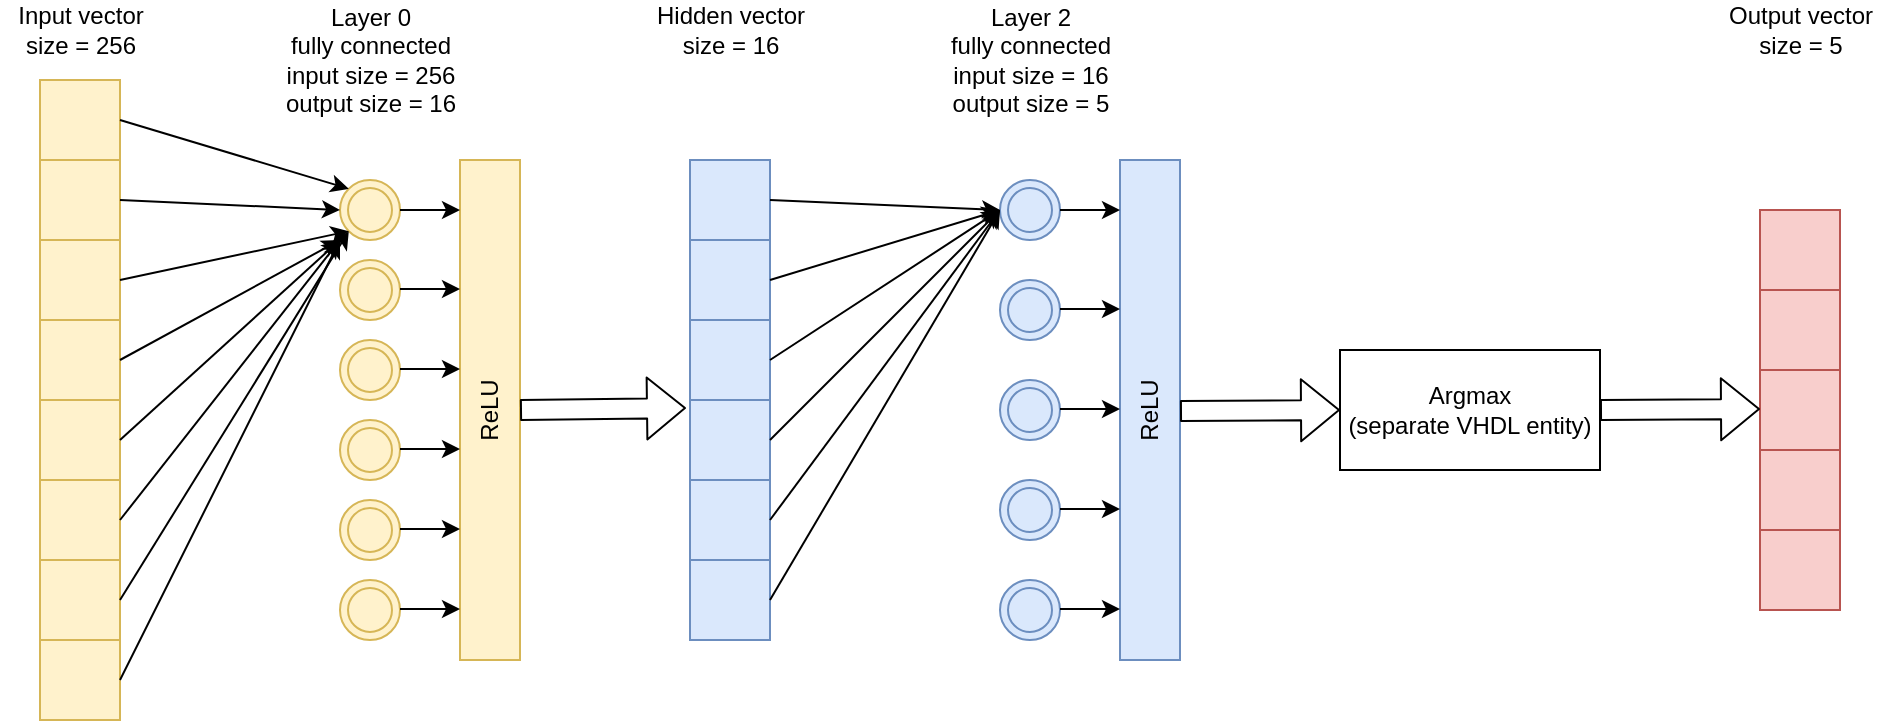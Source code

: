 <mxfile version="14.6.13" type="device"><diagram id="pc6-rknHq97r1MKkfZAQ" name="Page-1"><mxGraphModel dx="1350" dy="816" grid="1" gridSize="10" guides="1" tooltips="1" connect="1" arrows="1" fold="1" page="1" pageScale="1" pageWidth="850" pageHeight="1100" math="0" shadow="0"><root><mxCell id="0"/><mxCell id="1" parent="0"/><mxCell id="2wXYOmHjMX7mniZYR1fS-1" value="" style="shape=table;html=1;whiteSpace=wrap;startSize=0;container=1;collapsible=0;childLayout=tableLayout;rowLines=1;fixedRows=0;fillColor=#fff2cc;strokeColor=#d6b656;" vertex="1" parent="1"><mxGeometry x="80" y="360" width="40" height="320" as="geometry"/></mxCell><mxCell id="2wXYOmHjMX7mniZYR1fS-2" value="" style="shape=partialRectangle;html=1;whiteSpace=wrap;collapsible=0;dropTarget=0;pointerEvents=0;fillColor=none;top=0;left=0;bottom=0;right=0;points=[[0,0.5],[1,0.5]];portConstraint=eastwest;" vertex="1" parent="2wXYOmHjMX7mniZYR1fS-1"><mxGeometry width="40" height="40" as="geometry"/></mxCell><mxCell id="2wXYOmHjMX7mniZYR1fS-3" value="" style="shape=partialRectangle;html=1;whiteSpace=wrap;connectable=0;fillColor=none;top=0;left=0;bottom=0;right=0;overflow=hidden;" vertex="1" parent="2wXYOmHjMX7mniZYR1fS-2"><mxGeometry width="40" height="40" as="geometry"/></mxCell><mxCell id="2wXYOmHjMX7mniZYR1fS-6" value="" style="shape=partialRectangle;html=1;whiteSpace=wrap;collapsible=0;dropTarget=0;pointerEvents=0;fillColor=none;top=0;left=0;bottom=0;right=0;points=[[0,0.5],[1,0.5]];portConstraint=eastwest;" vertex="1" parent="2wXYOmHjMX7mniZYR1fS-1"><mxGeometry y="40" width="40" height="40" as="geometry"/></mxCell><mxCell id="2wXYOmHjMX7mniZYR1fS-7" value="" style="shape=partialRectangle;html=1;whiteSpace=wrap;connectable=0;fillColor=none;top=0;left=0;bottom=0;right=0;overflow=hidden;" vertex="1" parent="2wXYOmHjMX7mniZYR1fS-6"><mxGeometry width="40" height="40" as="geometry"/></mxCell><mxCell id="2wXYOmHjMX7mniZYR1fS-14" style="shape=partialRectangle;html=1;whiteSpace=wrap;collapsible=0;dropTarget=0;pointerEvents=0;fillColor=none;top=0;left=0;bottom=0;right=0;points=[[0,0.5],[1,0.5]];portConstraint=eastwest;" vertex="1" parent="2wXYOmHjMX7mniZYR1fS-1"><mxGeometry y="80" width="40" height="40" as="geometry"/></mxCell><mxCell id="2wXYOmHjMX7mniZYR1fS-15" style="shape=partialRectangle;html=1;whiteSpace=wrap;connectable=0;fillColor=none;top=0;left=0;bottom=0;right=0;overflow=hidden;" vertex="1" parent="2wXYOmHjMX7mniZYR1fS-14"><mxGeometry width="40" height="40" as="geometry"/></mxCell><mxCell id="2wXYOmHjMX7mniZYR1fS-16" style="shape=partialRectangle;html=1;whiteSpace=wrap;collapsible=0;dropTarget=0;pointerEvents=0;fillColor=none;top=0;left=0;bottom=0;right=0;points=[[0,0.5],[1,0.5]];portConstraint=eastwest;" vertex="1" parent="2wXYOmHjMX7mniZYR1fS-1"><mxGeometry y="120" width="40" height="40" as="geometry"/></mxCell><mxCell id="2wXYOmHjMX7mniZYR1fS-17" style="shape=partialRectangle;html=1;whiteSpace=wrap;connectable=0;fillColor=none;top=0;left=0;bottom=0;right=0;overflow=hidden;" vertex="1" parent="2wXYOmHjMX7mniZYR1fS-16"><mxGeometry width="40" height="40" as="geometry"/></mxCell><mxCell id="2wXYOmHjMX7mniZYR1fS-18" style="shape=partialRectangle;html=1;whiteSpace=wrap;collapsible=0;dropTarget=0;pointerEvents=0;fillColor=none;top=0;left=0;bottom=0;right=0;points=[[0,0.5],[1,0.5]];portConstraint=eastwest;" vertex="1" parent="2wXYOmHjMX7mniZYR1fS-1"><mxGeometry y="160" width="40" height="40" as="geometry"/></mxCell><mxCell id="2wXYOmHjMX7mniZYR1fS-19" style="shape=partialRectangle;html=1;whiteSpace=wrap;connectable=0;fillColor=none;top=0;left=0;bottom=0;right=0;overflow=hidden;" vertex="1" parent="2wXYOmHjMX7mniZYR1fS-18"><mxGeometry width="40" height="40" as="geometry"/></mxCell><mxCell id="2wXYOmHjMX7mniZYR1fS-20" style="shape=partialRectangle;html=1;whiteSpace=wrap;collapsible=0;dropTarget=0;pointerEvents=0;fillColor=none;top=0;left=0;bottom=0;right=0;points=[[0,0.5],[1,0.5]];portConstraint=eastwest;" vertex="1" parent="2wXYOmHjMX7mniZYR1fS-1"><mxGeometry y="200" width="40" height="40" as="geometry"/></mxCell><mxCell id="2wXYOmHjMX7mniZYR1fS-21" style="shape=partialRectangle;html=1;whiteSpace=wrap;connectable=0;fillColor=none;top=0;left=0;bottom=0;right=0;overflow=hidden;" vertex="1" parent="2wXYOmHjMX7mniZYR1fS-20"><mxGeometry width="40" height="40" as="geometry"/></mxCell><mxCell id="2wXYOmHjMX7mniZYR1fS-22" style="shape=partialRectangle;html=1;whiteSpace=wrap;collapsible=0;dropTarget=0;pointerEvents=0;fillColor=none;top=0;left=0;bottom=0;right=0;points=[[0,0.5],[1,0.5]];portConstraint=eastwest;" vertex="1" parent="2wXYOmHjMX7mniZYR1fS-1"><mxGeometry y="240" width="40" height="40" as="geometry"/></mxCell><mxCell id="2wXYOmHjMX7mniZYR1fS-23" style="shape=partialRectangle;html=1;whiteSpace=wrap;connectable=0;fillColor=none;top=0;left=0;bottom=0;right=0;overflow=hidden;" vertex="1" parent="2wXYOmHjMX7mniZYR1fS-22"><mxGeometry width="40" height="40" as="geometry"/></mxCell><mxCell id="2wXYOmHjMX7mniZYR1fS-10" value="" style="shape=partialRectangle;html=1;whiteSpace=wrap;collapsible=0;dropTarget=0;pointerEvents=0;fillColor=none;top=0;left=0;bottom=0;right=0;points=[[0,0.5],[1,0.5]];portConstraint=eastwest;" vertex="1" parent="2wXYOmHjMX7mniZYR1fS-1"><mxGeometry y="280" width="40" height="40" as="geometry"/></mxCell><mxCell id="2wXYOmHjMX7mniZYR1fS-11" value="" style="shape=partialRectangle;html=1;whiteSpace=wrap;connectable=0;fillColor=none;top=0;left=0;bottom=0;right=0;overflow=hidden;" vertex="1" parent="2wXYOmHjMX7mniZYR1fS-10"><mxGeometry width="40" height="40" as="geometry"/></mxCell><mxCell id="2wXYOmHjMX7mniZYR1fS-24" value="Input vector&lt;br&gt;size = 256" style="text;html=1;align=center;verticalAlign=middle;resizable=0;points=[];autosize=1;strokeColor=none;" vertex="1" parent="1"><mxGeometry x="60" y="320" width="80" height="30" as="geometry"/></mxCell><mxCell id="2wXYOmHjMX7mniZYR1fS-25" value="" style="ellipse;shape=doubleEllipse;whiteSpace=wrap;html=1;aspect=fixed;fillColor=#fff2cc;strokeColor=#d6b656;" vertex="1" parent="1"><mxGeometry x="230" y="410" width="30" height="30" as="geometry"/></mxCell><mxCell id="2wXYOmHjMX7mniZYR1fS-26" value="" style="ellipse;shape=doubleEllipse;whiteSpace=wrap;html=1;aspect=fixed;fillColor=#fff2cc;strokeColor=#d6b656;" vertex="1" parent="1"><mxGeometry x="230" y="450" width="30" height="30" as="geometry"/></mxCell><mxCell id="2wXYOmHjMX7mniZYR1fS-27" value="" style="ellipse;shape=doubleEllipse;whiteSpace=wrap;html=1;aspect=fixed;fillColor=#fff2cc;strokeColor=#d6b656;" vertex="1" parent="1"><mxGeometry x="230" y="490" width="30" height="30" as="geometry"/></mxCell><mxCell id="2wXYOmHjMX7mniZYR1fS-28" value="" style="ellipse;shape=doubleEllipse;whiteSpace=wrap;html=1;aspect=fixed;fillColor=#fff2cc;strokeColor=#d6b656;" vertex="1" parent="1"><mxGeometry x="230" y="530" width="30" height="30" as="geometry"/></mxCell><mxCell id="2wXYOmHjMX7mniZYR1fS-29" value="" style="ellipse;shape=doubleEllipse;whiteSpace=wrap;html=1;aspect=fixed;fillColor=#fff2cc;strokeColor=#d6b656;" vertex="1" parent="1"><mxGeometry x="230" y="570" width="30" height="30" as="geometry"/></mxCell><mxCell id="2wXYOmHjMX7mniZYR1fS-30" value="" style="ellipse;shape=doubleEllipse;whiteSpace=wrap;html=1;aspect=fixed;fillColor=#fff2cc;strokeColor=#d6b656;" vertex="1" parent="1"><mxGeometry x="230" y="610" width="30" height="30" as="geometry"/></mxCell><mxCell id="2wXYOmHjMX7mniZYR1fS-31" value="" style="endArrow=classic;html=1;exitX=1;exitY=0.5;exitDx=0;exitDy=0;entryX=0;entryY=0;entryDx=0;entryDy=0;" edge="1" parent="1" source="2wXYOmHjMX7mniZYR1fS-2" target="2wXYOmHjMX7mniZYR1fS-25"><mxGeometry width="50" height="50" relative="1" as="geometry"><mxPoint x="400" y="440" as="sourcePoint"/><mxPoint x="450" y="390" as="targetPoint"/></mxGeometry></mxCell><mxCell id="2wXYOmHjMX7mniZYR1fS-32" value="" style="endArrow=classic;html=1;exitX=1;exitY=0.5;exitDx=0;exitDy=0;entryX=0;entryY=0.5;entryDx=0;entryDy=0;" edge="1" parent="1" source="2wXYOmHjMX7mniZYR1fS-6" target="2wXYOmHjMX7mniZYR1fS-25"><mxGeometry width="50" height="50" relative="1" as="geometry"><mxPoint x="130" y="390" as="sourcePoint"/><mxPoint x="244.393" y="424.393" as="targetPoint"/></mxGeometry></mxCell><mxCell id="2wXYOmHjMX7mniZYR1fS-33" value="" style="endArrow=classic;html=1;exitX=1;exitY=0.5;exitDx=0;exitDy=0;entryX=0;entryY=1;entryDx=0;entryDy=0;" edge="1" parent="1" source="2wXYOmHjMX7mniZYR1fS-14" target="2wXYOmHjMX7mniZYR1fS-25"><mxGeometry width="50" height="50" relative="1" as="geometry"><mxPoint x="140" y="400" as="sourcePoint"/><mxPoint x="254.393" y="434.393" as="targetPoint"/></mxGeometry></mxCell><mxCell id="2wXYOmHjMX7mniZYR1fS-34" value="" style="endArrow=classic;html=1;exitX=1;exitY=0.5;exitDx=0;exitDy=0;" edge="1" parent="1" source="2wXYOmHjMX7mniZYR1fS-16"><mxGeometry width="50" height="50" relative="1" as="geometry"><mxPoint x="130" y="470" as="sourcePoint"/><mxPoint x="230" y="440" as="targetPoint"/></mxGeometry></mxCell><mxCell id="2wXYOmHjMX7mniZYR1fS-35" value="" style="endArrow=classic;html=1;exitX=1;exitY=0.5;exitDx=0;exitDy=0;" edge="1" parent="1" source="2wXYOmHjMX7mniZYR1fS-18"><mxGeometry width="50" height="50" relative="1" as="geometry"><mxPoint x="140" y="480" as="sourcePoint"/><mxPoint x="230" y="440" as="targetPoint"/></mxGeometry></mxCell><mxCell id="2wXYOmHjMX7mniZYR1fS-36" value="" style="endArrow=classic;html=1;exitX=1;exitY=0.5;exitDx=0;exitDy=0;" edge="1" parent="1" source="2wXYOmHjMX7mniZYR1fS-20"><mxGeometry width="50" height="50" relative="1" as="geometry"><mxPoint x="150" y="490" as="sourcePoint"/><mxPoint x="230" y="440" as="targetPoint"/></mxGeometry></mxCell><mxCell id="2wXYOmHjMX7mniZYR1fS-37" value="" style="endArrow=classic;html=1;exitX=1;exitY=0.5;exitDx=0;exitDy=0;entryX=0;entryY=1;entryDx=0;entryDy=0;" edge="1" parent="1" source="2wXYOmHjMX7mniZYR1fS-22" target="2wXYOmHjMX7mniZYR1fS-25"><mxGeometry width="50" height="50" relative="1" as="geometry"><mxPoint x="160" y="450" as="sourcePoint"/><mxPoint x="274.393" y="425.607" as="targetPoint"/></mxGeometry></mxCell><mxCell id="2wXYOmHjMX7mniZYR1fS-38" value="" style="endArrow=classic;html=1;exitX=1;exitY=0.5;exitDx=0;exitDy=0;" edge="1" parent="1" source="2wXYOmHjMX7mniZYR1fS-10"><mxGeometry width="50" height="50" relative="1" as="geometry"><mxPoint x="170" y="510" as="sourcePoint"/><mxPoint x="230" y="440" as="targetPoint"/></mxGeometry></mxCell><mxCell id="2wXYOmHjMX7mniZYR1fS-39" value="Layer 0&lt;br&gt;fully connected&lt;br&gt;input size = 256&lt;br&gt;output size = 16" style="text;html=1;align=center;verticalAlign=middle;resizable=0;points=[];autosize=1;strokeColor=none;" vertex="1" parent="1"><mxGeometry x="195" y="320" width="100" height="60" as="geometry"/></mxCell><mxCell id="2wXYOmHjMX7mniZYR1fS-40" value="" style="shape=table;html=1;whiteSpace=wrap;startSize=0;container=1;collapsible=0;childLayout=tableLayout;rowLines=1;fixedRows=0;fillColor=#dae8fc;strokeColor=#6c8ebf;" vertex="1" parent="1"><mxGeometry x="405" y="400" width="40" height="240" as="geometry"/></mxCell><mxCell id="2wXYOmHjMX7mniZYR1fS-41" value="" style="shape=partialRectangle;html=1;whiteSpace=wrap;collapsible=0;dropTarget=0;pointerEvents=0;fillColor=none;top=0;left=0;bottom=0;right=0;points=[[0,0.5],[1,0.5]];portConstraint=eastwest;" vertex="1" parent="2wXYOmHjMX7mniZYR1fS-40"><mxGeometry width="40" height="40" as="geometry"/></mxCell><mxCell id="2wXYOmHjMX7mniZYR1fS-42" value="" style="shape=partialRectangle;html=1;whiteSpace=wrap;connectable=0;fillColor=none;top=0;left=0;bottom=0;right=0;overflow=hidden;" vertex="1" parent="2wXYOmHjMX7mniZYR1fS-41"><mxGeometry width="40" height="40" as="geometry"/></mxCell><mxCell id="2wXYOmHjMX7mniZYR1fS-43" value="" style="shape=partialRectangle;html=1;whiteSpace=wrap;collapsible=0;dropTarget=0;pointerEvents=0;fillColor=none;top=0;left=0;bottom=0;right=0;points=[[0,0.5],[1,0.5]];portConstraint=eastwest;" vertex="1" parent="2wXYOmHjMX7mniZYR1fS-40"><mxGeometry y="40" width="40" height="40" as="geometry"/></mxCell><mxCell id="2wXYOmHjMX7mniZYR1fS-44" value="" style="shape=partialRectangle;html=1;whiteSpace=wrap;connectable=0;fillColor=none;top=0;left=0;bottom=0;right=0;overflow=hidden;" vertex="1" parent="2wXYOmHjMX7mniZYR1fS-43"><mxGeometry width="40" height="40" as="geometry"/></mxCell><mxCell id="2wXYOmHjMX7mniZYR1fS-45" style="shape=partialRectangle;html=1;whiteSpace=wrap;collapsible=0;dropTarget=0;pointerEvents=0;fillColor=none;top=0;left=0;bottom=0;right=0;points=[[0,0.5],[1,0.5]];portConstraint=eastwest;" vertex="1" parent="2wXYOmHjMX7mniZYR1fS-40"><mxGeometry y="80" width="40" height="40" as="geometry"/></mxCell><mxCell id="2wXYOmHjMX7mniZYR1fS-46" style="shape=partialRectangle;html=1;whiteSpace=wrap;connectable=0;fillColor=none;top=0;left=0;bottom=0;right=0;overflow=hidden;" vertex="1" parent="2wXYOmHjMX7mniZYR1fS-45"><mxGeometry width="40" height="40" as="geometry"/></mxCell><mxCell id="2wXYOmHjMX7mniZYR1fS-47" style="shape=partialRectangle;html=1;whiteSpace=wrap;collapsible=0;dropTarget=0;pointerEvents=0;fillColor=none;top=0;left=0;bottom=0;right=0;points=[[0,0.5],[1,0.5]];portConstraint=eastwest;" vertex="1" parent="2wXYOmHjMX7mniZYR1fS-40"><mxGeometry y="120" width="40" height="40" as="geometry"/></mxCell><mxCell id="2wXYOmHjMX7mniZYR1fS-48" style="shape=partialRectangle;html=1;whiteSpace=wrap;connectable=0;fillColor=none;top=0;left=0;bottom=0;right=0;overflow=hidden;" vertex="1" parent="2wXYOmHjMX7mniZYR1fS-47"><mxGeometry width="40" height="40" as="geometry"/></mxCell><mxCell id="2wXYOmHjMX7mniZYR1fS-49" style="shape=partialRectangle;html=1;whiteSpace=wrap;collapsible=0;dropTarget=0;pointerEvents=0;fillColor=none;top=0;left=0;bottom=0;right=0;points=[[0,0.5],[1,0.5]];portConstraint=eastwest;" vertex="1" parent="2wXYOmHjMX7mniZYR1fS-40"><mxGeometry y="160" width="40" height="40" as="geometry"/></mxCell><mxCell id="2wXYOmHjMX7mniZYR1fS-50" style="shape=partialRectangle;html=1;whiteSpace=wrap;connectable=0;fillColor=none;top=0;left=0;bottom=0;right=0;overflow=hidden;" vertex="1" parent="2wXYOmHjMX7mniZYR1fS-49"><mxGeometry width="40" height="40" as="geometry"/></mxCell><mxCell id="2wXYOmHjMX7mniZYR1fS-51" style="shape=partialRectangle;html=1;whiteSpace=wrap;collapsible=0;dropTarget=0;pointerEvents=0;fillColor=none;top=0;left=0;bottom=0;right=0;points=[[0,0.5],[1,0.5]];portConstraint=eastwest;" vertex="1" parent="2wXYOmHjMX7mniZYR1fS-40"><mxGeometry y="200" width="40" height="40" as="geometry"/></mxCell><mxCell id="2wXYOmHjMX7mniZYR1fS-52" style="shape=partialRectangle;html=1;whiteSpace=wrap;connectable=0;fillColor=none;top=0;left=0;bottom=0;right=0;overflow=hidden;" vertex="1" parent="2wXYOmHjMX7mniZYR1fS-51"><mxGeometry width="40" height="40" as="geometry"/></mxCell><mxCell id="2wXYOmHjMX7mniZYR1fS-57" value="ReLU" style="rounded=0;whiteSpace=wrap;html=1;horizontal=0;fillColor=#fff2cc;strokeColor=#d6b656;" vertex="1" parent="1"><mxGeometry x="290" y="400" width="30" height="250" as="geometry"/></mxCell><mxCell id="2wXYOmHjMX7mniZYR1fS-58" value="" style="endArrow=classic;html=1;exitX=1;exitY=0.5;exitDx=0;exitDy=0;" edge="1" parent="1" source="2wXYOmHjMX7mniZYR1fS-25"><mxGeometry width="50" height="50" relative="1" as="geometry"><mxPoint x="400" y="420" as="sourcePoint"/><mxPoint x="290" y="425" as="targetPoint"/></mxGeometry></mxCell><mxCell id="2wXYOmHjMX7mniZYR1fS-59" value="" style="endArrow=classic;html=1;exitX=1;exitY=0.5;exitDx=0;exitDy=0;" edge="1" parent="1"><mxGeometry width="50" height="50" relative="1" as="geometry"><mxPoint x="260" y="464.5" as="sourcePoint"/><mxPoint x="290" y="464.5" as="targetPoint"/></mxGeometry></mxCell><mxCell id="2wXYOmHjMX7mniZYR1fS-60" value="" style="endArrow=classic;html=1;exitX=1;exitY=0.5;exitDx=0;exitDy=0;" edge="1" parent="1"><mxGeometry width="50" height="50" relative="1" as="geometry"><mxPoint x="260" y="504.5" as="sourcePoint"/><mxPoint x="290" y="504.5" as="targetPoint"/></mxGeometry></mxCell><mxCell id="2wXYOmHjMX7mniZYR1fS-61" value="" style="endArrow=classic;html=1;exitX=1;exitY=0.5;exitDx=0;exitDy=0;" edge="1" parent="1"><mxGeometry width="50" height="50" relative="1" as="geometry"><mxPoint x="260" y="544.5" as="sourcePoint"/><mxPoint x="290" y="544.5" as="targetPoint"/></mxGeometry></mxCell><mxCell id="2wXYOmHjMX7mniZYR1fS-62" value="" style="endArrow=classic;html=1;exitX=1;exitY=0.5;exitDx=0;exitDy=0;" edge="1" parent="1"><mxGeometry width="50" height="50" relative="1" as="geometry"><mxPoint x="260" y="584.5" as="sourcePoint"/><mxPoint x="290" y="584.5" as="targetPoint"/></mxGeometry></mxCell><mxCell id="2wXYOmHjMX7mniZYR1fS-63" value="" style="endArrow=classic;html=1;exitX=1;exitY=0.5;exitDx=0;exitDy=0;" edge="1" parent="1"><mxGeometry width="50" height="50" relative="1" as="geometry"><mxPoint x="260" y="624.5" as="sourcePoint"/><mxPoint x="290" y="624.5" as="targetPoint"/></mxGeometry></mxCell><mxCell id="2wXYOmHjMX7mniZYR1fS-64" value="" style="shape=flexArrow;endArrow=classic;html=1;exitX=1;exitY=0.5;exitDx=0;exitDy=0;entryX=-0.05;entryY=0.1;entryDx=0;entryDy=0;entryPerimeter=0;" edge="1" parent="1" source="2wXYOmHjMX7mniZYR1fS-57" target="2wXYOmHjMX7mniZYR1fS-47"><mxGeometry width="50" height="50" relative="1" as="geometry"><mxPoint x="400" y="420" as="sourcePoint"/><mxPoint x="450" y="370" as="targetPoint"/></mxGeometry></mxCell><mxCell id="2wXYOmHjMX7mniZYR1fS-65" value="Hidden vector&lt;br&gt;size = 16" style="text;html=1;align=center;verticalAlign=middle;resizable=0;points=[];autosize=1;strokeColor=none;" vertex="1" parent="1"><mxGeometry x="380" y="320" width="90" height="30" as="geometry"/></mxCell><mxCell id="2wXYOmHjMX7mniZYR1fS-67" value="" style="ellipse;shape=doubleEllipse;whiteSpace=wrap;html=1;aspect=fixed;fillColor=#dae8fc;strokeColor=#6c8ebf;" vertex="1" parent="1"><mxGeometry x="560" y="410" width="30" height="30" as="geometry"/></mxCell><mxCell id="2wXYOmHjMX7mniZYR1fS-68" value="" style="ellipse;shape=doubleEllipse;whiteSpace=wrap;html=1;aspect=fixed;fillColor=#dae8fc;strokeColor=#6c8ebf;" vertex="1" parent="1"><mxGeometry x="560" y="460" width="30" height="30" as="geometry"/></mxCell><mxCell id="2wXYOmHjMX7mniZYR1fS-69" value="" style="ellipse;shape=doubleEllipse;whiteSpace=wrap;html=1;aspect=fixed;fillColor=#dae8fc;strokeColor=#6c8ebf;" vertex="1" parent="1"><mxGeometry x="560" y="510" width="30" height="30" as="geometry"/></mxCell><mxCell id="2wXYOmHjMX7mniZYR1fS-70" value="" style="ellipse;shape=doubleEllipse;whiteSpace=wrap;html=1;aspect=fixed;fillColor=#dae8fc;strokeColor=#6c8ebf;" vertex="1" parent="1"><mxGeometry x="560" y="560" width="30" height="30" as="geometry"/></mxCell><mxCell id="2wXYOmHjMX7mniZYR1fS-71" value="" style="ellipse;shape=doubleEllipse;whiteSpace=wrap;html=1;aspect=fixed;fillColor=#dae8fc;strokeColor=#6c8ebf;" vertex="1" parent="1"><mxGeometry x="560" y="610" width="30" height="30" as="geometry"/></mxCell><mxCell id="2wXYOmHjMX7mniZYR1fS-73" value="ReLU" style="rounded=0;whiteSpace=wrap;html=1;horizontal=0;fillColor=#dae8fc;strokeColor=#6c8ebf;" vertex="1" parent="1"><mxGeometry x="620" y="400" width="30" height="250" as="geometry"/></mxCell><mxCell id="2wXYOmHjMX7mniZYR1fS-74" value="" style="endArrow=classic;html=1;exitX=1;exitY=0.5;exitDx=0;exitDy=0;" edge="1" parent="1" source="2wXYOmHjMX7mniZYR1fS-67"><mxGeometry width="50" height="50" relative="1" as="geometry"><mxPoint x="730" y="420" as="sourcePoint"/><mxPoint x="620" y="425" as="targetPoint"/></mxGeometry></mxCell><mxCell id="2wXYOmHjMX7mniZYR1fS-75" value="" style="endArrow=classic;html=1;exitX=1;exitY=0.5;exitDx=0;exitDy=0;" edge="1" parent="1"><mxGeometry width="50" height="50" relative="1" as="geometry"><mxPoint x="590" y="474.5" as="sourcePoint"/><mxPoint x="620" y="474.5" as="targetPoint"/></mxGeometry></mxCell><mxCell id="2wXYOmHjMX7mniZYR1fS-76" value="" style="endArrow=classic;html=1;exitX=1;exitY=0.5;exitDx=0;exitDy=0;" edge="1" parent="1"><mxGeometry width="50" height="50" relative="1" as="geometry"><mxPoint x="590" y="524.5" as="sourcePoint"/><mxPoint x="620" y="524.5" as="targetPoint"/></mxGeometry></mxCell><mxCell id="2wXYOmHjMX7mniZYR1fS-77" value="" style="endArrow=classic;html=1;exitX=1;exitY=0.5;exitDx=0;exitDy=0;" edge="1" parent="1"><mxGeometry width="50" height="50" relative="1" as="geometry"><mxPoint x="590" y="574.5" as="sourcePoint"/><mxPoint x="620" y="574.5" as="targetPoint"/></mxGeometry></mxCell><mxCell id="2wXYOmHjMX7mniZYR1fS-78" value="" style="endArrow=classic;html=1;exitX=1;exitY=0.5;exitDx=0;exitDy=0;" edge="1" parent="1"><mxGeometry width="50" height="50" relative="1" as="geometry"><mxPoint x="590" y="624.5" as="sourcePoint"/><mxPoint x="620" y="624.5" as="targetPoint"/></mxGeometry></mxCell><mxCell id="2wXYOmHjMX7mniZYR1fS-80" value="" style="endArrow=classic;html=1;entryX=0;entryY=0.5;entryDx=0;entryDy=0;exitX=1;exitY=0.5;exitDx=0;exitDy=0;" edge="1" parent="1" source="2wXYOmHjMX7mniZYR1fS-41" target="2wXYOmHjMX7mniZYR1fS-67"><mxGeometry width="50" height="50" relative="1" as="geometry"><mxPoint x="400" y="410" as="sourcePoint"/><mxPoint x="450" y="360" as="targetPoint"/></mxGeometry></mxCell><mxCell id="2wXYOmHjMX7mniZYR1fS-81" value="" style="endArrow=classic;html=1;entryX=0;entryY=0.5;entryDx=0;entryDy=0;exitX=1;exitY=0.5;exitDx=0;exitDy=0;" edge="1" parent="1" source="2wXYOmHjMX7mniZYR1fS-43" target="2wXYOmHjMX7mniZYR1fS-67"><mxGeometry width="50" height="50" relative="1" as="geometry"><mxPoint x="455" y="430" as="sourcePoint"/><mxPoint x="570" y="435" as="targetPoint"/></mxGeometry></mxCell><mxCell id="2wXYOmHjMX7mniZYR1fS-82" value="" style="endArrow=classic;html=1;entryX=0;entryY=0.5;entryDx=0;entryDy=0;exitX=1;exitY=0.5;exitDx=0;exitDy=0;" edge="1" parent="1" source="2wXYOmHjMX7mniZYR1fS-45" target="2wXYOmHjMX7mniZYR1fS-67"><mxGeometry width="50" height="50" relative="1" as="geometry"><mxPoint x="465" y="440" as="sourcePoint"/><mxPoint x="580" y="445" as="targetPoint"/></mxGeometry></mxCell><mxCell id="2wXYOmHjMX7mniZYR1fS-83" value="" style="endArrow=classic;html=1;entryX=0;entryY=0.5;entryDx=0;entryDy=0;exitX=1;exitY=0.5;exitDx=0;exitDy=0;" edge="1" parent="1" source="2wXYOmHjMX7mniZYR1fS-47" target="2wXYOmHjMX7mniZYR1fS-67"><mxGeometry width="50" height="50" relative="1" as="geometry"><mxPoint x="475" y="450" as="sourcePoint"/><mxPoint x="590" y="455" as="targetPoint"/></mxGeometry></mxCell><mxCell id="2wXYOmHjMX7mniZYR1fS-84" value="" style="endArrow=classic;html=1;entryX=0;entryY=0.5;entryDx=0;entryDy=0;exitX=1;exitY=0.5;exitDx=0;exitDy=0;" edge="1" parent="1" source="2wXYOmHjMX7mniZYR1fS-49" target="2wXYOmHjMX7mniZYR1fS-67"><mxGeometry width="50" height="50" relative="1" as="geometry"><mxPoint x="485" y="460" as="sourcePoint"/><mxPoint x="600" y="465" as="targetPoint"/></mxGeometry></mxCell><mxCell id="2wXYOmHjMX7mniZYR1fS-85" value="" style="endArrow=classic;html=1;entryX=0;entryY=0.5;entryDx=0;entryDy=0;exitX=1;exitY=0.5;exitDx=0;exitDy=0;" edge="1" parent="1" source="2wXYOmHjMX7mniZYR1fS-51" target="2wXYOmHjMX7mniZYR1fS-67"><mxGeometry width="50" height="50" relative="1" as="geometry"><mxPoint x="495" y="470" as="sourcePoint"/><mxPoint x="610" y="475" as="targetPoint"/></mxGeometry></mxCell><mxCell id="2wXYOmHjMX7mniZYR1fS-86" value="Layer 2&lt;br&gt;fully connected&lt;br&gt;input size = 16&lt;br&gt;output size = 5" style="text;html=1;align=center;verticalAlign=middle;resizable=0;points=[];autosize=1;strokeColor=none;" vertex="1" parent="1"><mxGeometry x="525" y="320" width="100" height="60" as="geometry"/></mxCell><mxCell id="2wXYOmHjMX7mniZYR1fS-87" value="Argmax&lt;br&gt;(separate VHDL entity)" style="rounded=0;whiteSpace=wrap;html=1;" vertex="1" parent="1"><mxGeometry x="730" y="495" width="130" height="60" as="geometry"/></mxCell><mxCell id="2wXYOmHjMX7mniZYR1fS-88" value="" style="shape=flexArrow;endArrow=classic;html=1;exitX=1;exitY=0.5;exitDx=0;exitDy=0;entryX=0;entryY=0.5;entryDx=0;entryDy=0;" edge="1" parent="1" target="2wXYOmHjMX7mniZYR1fS-87"><mxGeometry width="50" height="50" relative="1" as="geometry"><mxPoint x="650" y="525.5" as="sourcePoint"/><mxPoint x="733" y="524.5" as="targetPoint"/></mxGeometry></mxCell><mxCell id="2wXYOmHjMX7mniZYR1fS-89" value="" style="shape=table;html=1;whiteSpace=wrap;startSize=0;container=1;collapsible=0;childLayout=tableLayout;rowLines=1;fixedRows=0;fillColor=#f8cecc;strokeColor=#b85450;" vertex="1" parent="1"><mxGeometry x="940" y="425" width="40" height="200" as="geometry"/></mxCell><mxCell id="2wXYOmHjMX7mniZYR1fS-90" value="" style="shape=partialRectangle;html=1;whiteSpace=wrap;collapsible=0;dropTarget=0;pointerEvents=0;fillColor=none;top=0;left=0;bottom=0;right=0;points=[[0,0.5],[1,0.5]];portConstraint=eastwest;" vertex="1" parent="2wXYOmHjMX7mniZYR1fS-89"><mxGeometry width="40" height="40" as="geometry"/></mxCell><mxCell id="2wXYOmHjMX7mniZYR1fS-91" value="" style="shape=partialRectangle;html=1;whiteSpace=wrap;connectable=0;fillColor=none;top=0;left=0;bottom=0;right=0;overflow=hidden;" vertex="1" parent="2wXYOmHjMX7mniZYR1fS-90"><mxGeometry width="40" height="40" as="geometry"/></mxCell><mxCell id="2wXYOmHjMX7mniZYR1fS-92" value="" style="shape=partialRectangle;html=1;whiteSpace=wrap;collapsible=0;dropTarget=0;pointerEvents=0;fillColor=none;top=0;left=0;bottom=0;right=0;points=[[0,0.5],[1,0.5]];portConstraint=eastwest;" vertex="1" parent="2wXYOmHjMX7mniZYR1fS-89"><mxGeometry y="40" width="40" height="40" as="geometry"/></mxCell><mxCell id="2wXYOmHjMX7mniZYR1fS-93" value="" style="shape=partialRectangle;html=1;whiteSpace=wrap;connectable=0;fillColor=none;top=0;left=0;bottom=0;right=0;overflow=hidden;" vertex="1" parent="2wXYOmHjMX7mniZYR1fS-92"><mxGeometry width="40" height="40" as="geometry"/></mxCell><mxCell id="2wXYOmHjMX7mniZYR1fS-94" style="shape=partialRectangle;html=1;whiteSpace=wrap;collapsible=0;dropTarget=0;pointerEvents=0;fillColor=none;top=0;left=0;bottom=0;right=0;points=[[0,0.5],[1,0.5]];portConstraint=eastwest;" vertex="1" parent="2wXYOmHjMX7mniZYR1fS-89"><mxGeometry y="80" width="40" height="40" as="geometry"/></mxCell><mxCell id="2wXYOmHjMX7mniZYR1fS-95" style="shape=partialRectangle;html=1;whiteSpace=wrap;connectable=0;fillColor=none;top=0;left=0;bottom=0;right=0;overflow=hidden;" vertex="1" parent="2wXYOmHjMX7mniZYR1fS-94"><mxGeometry width="40" height="40" as="geometry"/></mxCell><mxCell id="2wXYOmHjMX7mniZYR1fS-96" style="shape=partialRectangle;html=1;whiteSpace=wrap;collapsible=0;dropTarget=0;pointerEvents=0;fillColor=none;top=0;left=0;bottom=0;right=0;points=[[0,0.5],[1,0.5]];portConstraint=eastwest;" vertex="1" parent="2wXYOmHjMX7mniZYR1fS-89"><mxGeometry y="120" width="40" height="40" as="geometry"/></mxCell><mxCell id="2wXYOmHjMX7mniZYR1fS-97" style="shape=partialRectangle;html=1;whiteSpace=wrap;connectable=0;fillColor=none;top=0;left=0;bottom=0;right=0;overflow=hidden;" vertex="1" parent="2wXYOmHjMX7mniZYR1fS-96"><mxGeometry width="40" height="40" as="geometry"/></mxCell><mxCell id="2wXYOmHjMX7mniZYR1fS-98" style="shape=partialRectangle;html=1;whiteSpace=wrap;collapsible=0;dropTarget=0;pointerEvents=0;fillColor=none;top=0;left=0;bottom=0;right=0;points=[[0,0.5],[1,0.5]];portConstraint=eastwest;" vertex="1" parent="2wXYOmHjMX7mniZYR1fS-89"><mxGeometry y="160" width="40" height="40" as="geometry"/></mxCell><mxCell id="2wXYOmHjMX7mniZYR1fS-99" style="shape=partialRectangle;html=1;whiteSpace=wrap;connectable=0;fillColor=none;top=0;left=0;bottom=0;right=0;overflow=hidden;" vertex="1" parent="2wXYOmHjMX7mniZYR1fS-98"><mxGeometry width="40" height="40" as="geometry"/></mxCell><mxCell id="2wXYOmHjMX7mniZYR1fS-102" value="Output vector&lt;br&gt;size = 5" style="text;html=1;align=center;verticalAlign=middle;resizable=0;points=[];autosize=1;strokeColor=none;" vertex="1" parent="1"><mxGeometry x="915" y="320" width="90" height="30" as="geometry"/></mxCell><mxCell id="2wXYOmHjMX7mniZYR1fS-103" value="" style="shape=flexArrow;endArrow=classic;html=1;exitX=1;exitY=0.5;exitDx=0;exitDy=0;entryX=0;entryY=0.5;entryDx=0;entryDy=0;" edge="1" parent="1"><mxGeometry width="50" height="50" relative="1" as="geometry"><mxPoint x="860" y="525" as="sourcePoint"/><mxPoint x="940" y="524.5" as="targetPoint"/></mxGeometry></mxCell></root></mxGraphModel></diagram></mxfile>